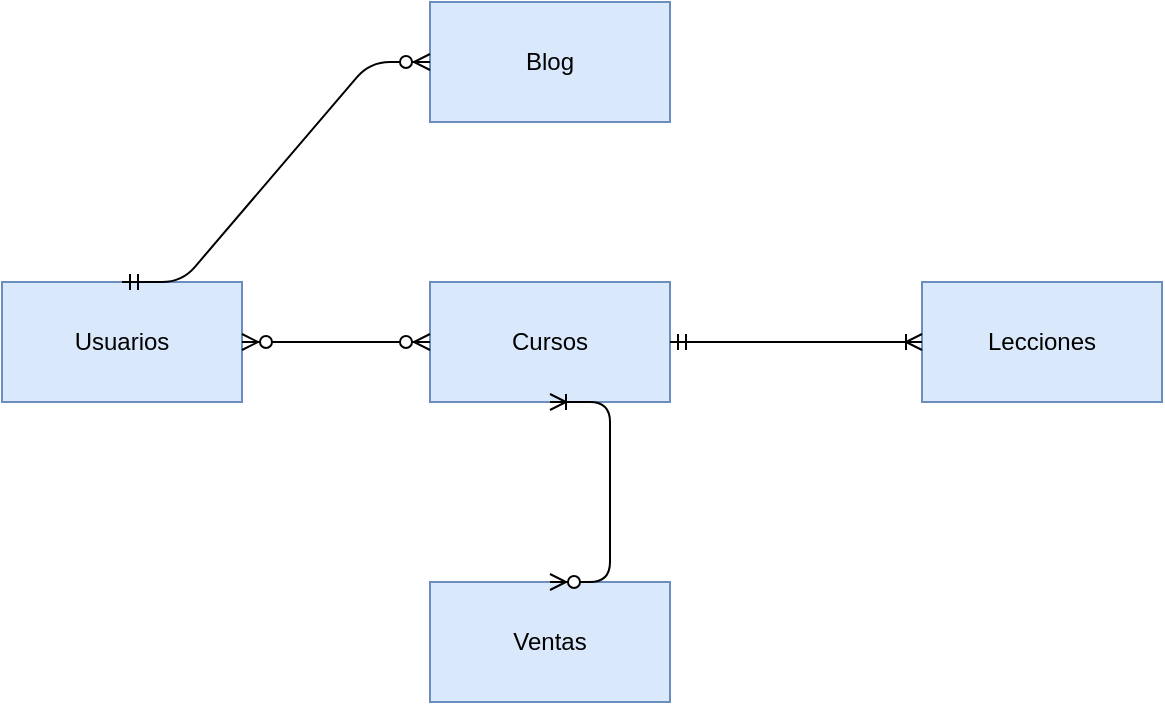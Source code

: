 <mxfile version="12.8.5"><diagram id="09D95WLAxEp2hqJ0PZdU" name="Page-1"><mxGraphModel dx="868" dy="443" grid="1" gridSize="10" guides="1" tooltips="1" connect="1" arrows="1" fold="1" page="1" pageScale="1" pageWidth="827" pageHeight="1169" math="0" shadow="0"><root><mxCell id="0"/><mxCell id="1" parent="0"/><mxCell id="vTd7AjTxbxVlgoE7F7ac-1" value="Usuarios" style="rounded=0;whiteSpace=wrap;html=1;fillColor=#dae8fc;strokeColor=#6c8ebf;" vertex="1" parent="1"><mxGeometry x="80" y="170" width="120" height="60" as="geometry"/></mxCell><mxCell id="vTd7AjTxbxVlgoE7F7ac-2" value="Cursos" style="rounded=0;whiteSpace=wrap;html=1;fillColor=#dae8fc;strokeColor=#6c8ebf;" vertex="1" parent="1"><mxGeometry x="294" y="170" width="120" height="60" as="geometry"/></mxCell><mxCell id="vTd7AjTxbxVlgoE7F7ac-3" value="Ventas" style="rounded=0;whiteSpace=wrap;html=1;fillColor=#dae8fc;strokeColor=#6c8ebf;" vertex="1" parent="1"><mxGeometry x="294" y="320" width="120" height="60" as="geometry"/></mxCell><mxCell id="vTd7AjTxbxVlgoE7F7ac-4" value="Lecciones" style="rounded=0;whiteSpace=wrap;html=1;fillColor=#dae8fc;strokeColor=#6c8ebf;" vertex="1" parent="1"><mxGeometry x="540" y="170" width="120" height="60" as="geometry"/></mxCell><mxCell id="vTd7AjTxbxVlgoE7F7ac-5" value="Blog" style="rounded=0;whiteSpace=wrap;html=1;fillColor=#dae8fc;strokeColor=#6c8ebf;" vertex="1" parent="1"><mxGeometry x="294" y="30" width="120" height="60" as="geometry"/></mxCell><mxCell id="vTd7AjTxbxVlgoE7F7ac-9" value="" style="edgeStyle=entityRelationEdgeStyle;fontSize=12;html=1;endArrow=ERzeroToMany;endFill=1;startArrow=ERzeroToMany;exitX=1;exitY=0.5;exitDx=0;exitDy=0;entryX=0;entryY=0.5;entryDx=0;entryDy=0;" edge="1" parent="1" source="vTd7AjTxbxVlgoE7F7ac-1" target="vTd7AjTxbxVlgoE7F7ac-2"><mxGeometry width="100" height="100" relative="1" as="geometry"><mxPoint x="360" y="250" as="sourcePoint"/><mxPoint x="460" y="150" as="targetPoint"/></mxGeometry></mxCell><mxCell id="vTd7AjTxbxVlgoE7F7ac-10" value="" style="edgeStyle=entityRelationEdgeStyle;fontSize=12;html=1;endArrow=ERoneToMany;startArrow=ERmandOne;entryX=0;entryY=0.5;entryDx=0;entryDy=0;exitX=1;exitY=0.5;exitDx=0;exitDy=0;" edge="1" parent="1" source="vTd7AjTxbxVlgoE7F7ac-2" target="vTd7AjTxbxVlgoE7F7ac-4"><mxGeometry width="100" height="100" relative="1" as="geometry"><mxPoint x="320" y="250" as="sourcePoint"/><mxPoint x="420" y="150" as="targetPoint"/></mxGeometry></mxCell><mxCell id="vTd7AjTxbxVlgoE7F7ac-11" value="" style="edgeStyle=entityRelationEdgeStyle;fontSize=12;html=1;endArrow=ERzeroToMany;startArrow=ERmandOne;entryX=0;entryY=0.5;entryDx=0;entryDy=0;exitX=0.5;exitY=0;exitDx=0;exitDy=0;" edge="1" parent="1" source="vTd7AjTxbxVlgoE7F7ac-1" target="vTd7AjTxbxVlgoE7F7ac-5"><mxGeometry width="100" height="100" relative="1" as="geometry"><mxPoint x="130" y="180" as="sourcePoint"/><mxPoint x="230" y="80" as="targetPoint"/></mxGeometry></mxCell><mxCell id="vTd7AjTxbxVlgoE7F7ac-12" value="" style="edgeStyle=entityRelationEdgeStyle;fontSize=12;html=1;endArrow=ERoneToMany;startArrow=ERzeroToMany;exitX=0.5;exitY=0;exitDx=0;exitDy=0;entryX=0.5;entryY=1;entryDx=0;entryDy=0;" edge="1" parent="1" source="vTd7AjTxbxVlgoE7F7ac-3" target="vTd7AjTxbxVlgoE7F7ac-2"><mxGeometry width="100" height="100" relative="1" as="geometry"><mxPoint x="320" y="250" as="sourcePoint"/><mxPoint x="420" y="150" as="targetPoint"/></mxGeometry></mxCell></root></mxGraphModel></diagram></mxfile>